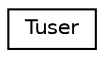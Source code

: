 digraph "类继承关系图"
{
  edge [fontname="Helvetica",fontsize="10",labelfontname="Helvetica",labelfontsize="10"];
  node [fontname="Helvetica",fontsize="10",shape=record];
  rankdir="LR";
  Node1 [label="Tuser",height=0.2,width=0.4,color="black", fillcolor="white", style="filled",URL="$class_tuser.html"];
}
